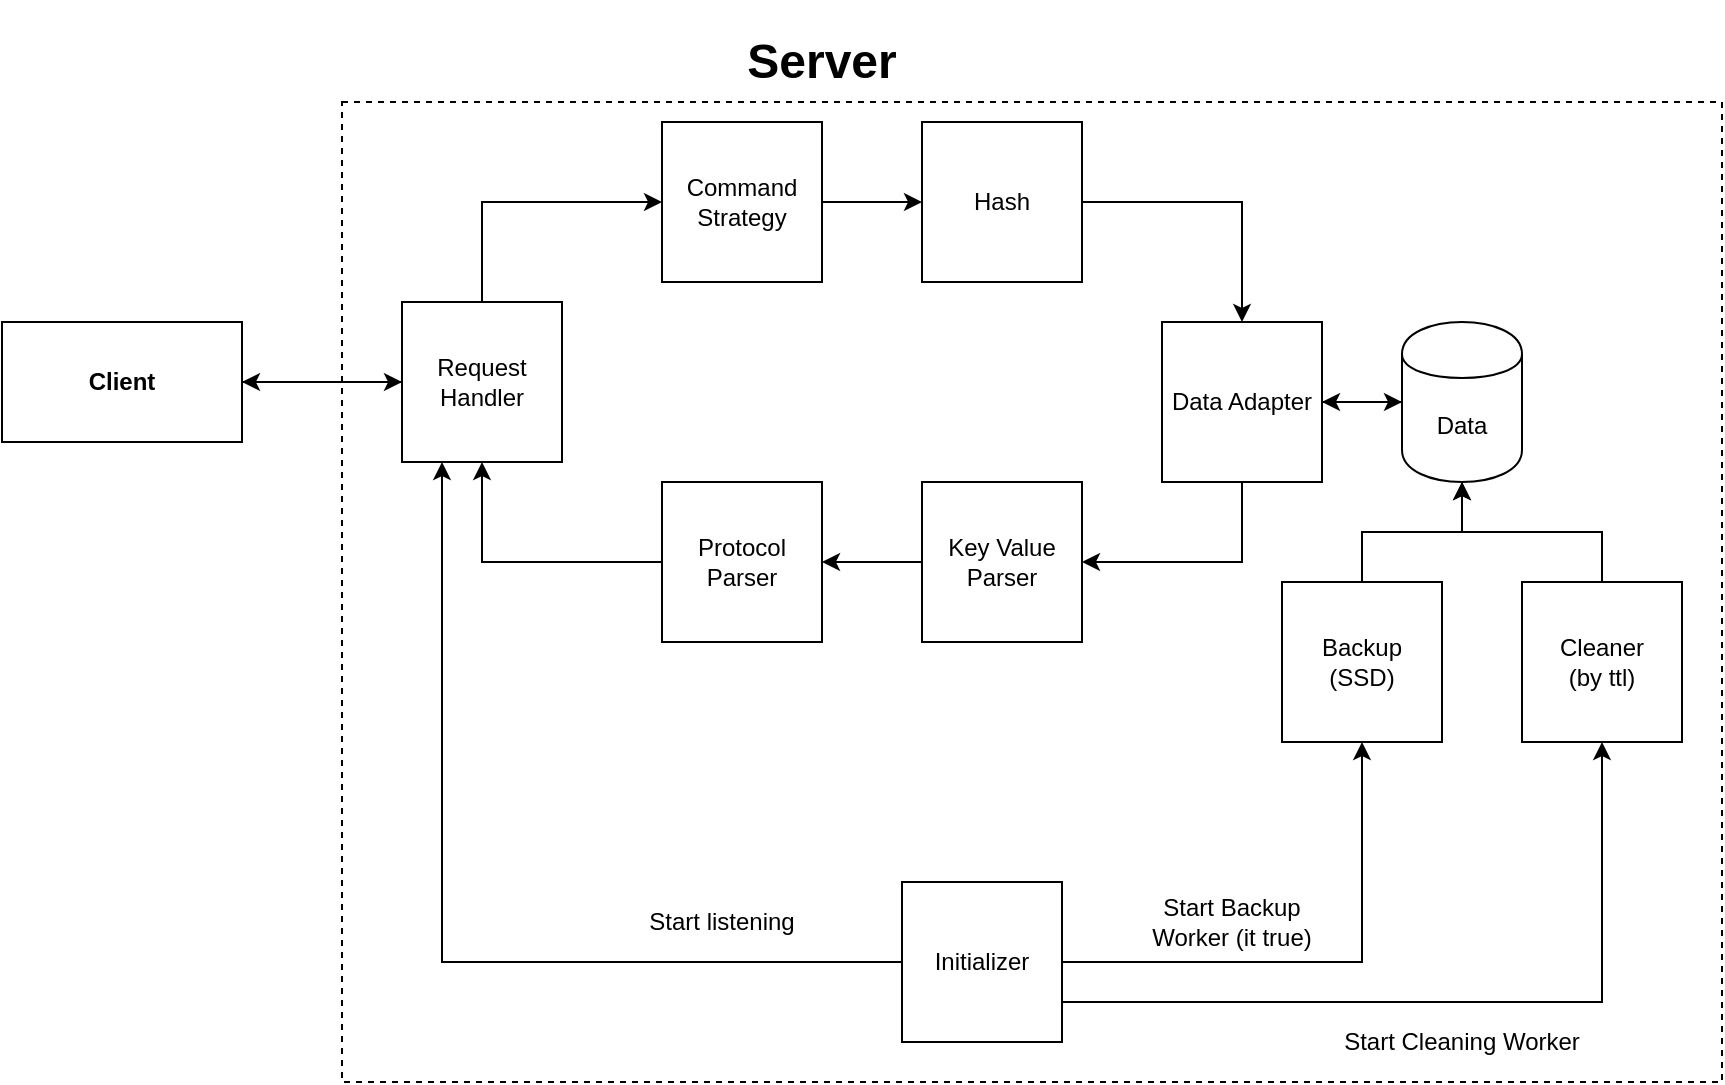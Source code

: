 <mxfile version="13.0.9" type="device"><diagram id="D_oCfM1YRTrh5EWOlh-G" name="Page-1"><mxGraphModel dx="1038" dy="580" grid="1" gridSize="10" guides="1" tooltips="1" connect="1" arrows="1" fold="1" page="1" pageScale="1" pageWidth="850" pageHeight="1100" math="0" shadow="0"><root><mxCell id="0"/><mxCell id="1" parent="0"/><mxCell id="6N7eoi6Sq0LHu0GbbqA4-6" value="" style="rounded=0;whiteSpace=wrap;html=1;dashed=1;fillColor=none;align=center;" vertex="1" parent="1"><mxGeometry x="210" y="70" width="690" height="490" as="geometry"/></mxCell><mxCell id="6N7eoi6Sq0LHu0GbbqA4-16" style="edgeStyle=orthogonalEdgeStyle;rounded=0;orthogonalLoop=1;jettySize=auto;html=1;" edge="1" parent="1" source="6N7eoi6Sq0LHu0GbbqA4-3" target="6N7eoi6Sq0LHu0GbbqA4-13"><mxGeometry relative="1" as="geometry"/></mxCell><mxCell id="6N7eoi6Sq0LHu0GbbqA4-3" value="&lt;b&gt;Client&lt;/b&gt;" style="rounded=0;whiteSpace=wrap;html=1;" vertex="1" parent="1"><mxGeometry x="40" y="180" width="120" height="60" as="geometry"/></mxCell><mxCell id="6N7eoi6Sq0LHu0GbbqA4-7" value="&lt;h1&gt;Server&lt;/h1&gt;" style="text;html=1;strokeColor=none;fillColor=none;align=center;verticalAlign=middle;whiteSpace=wrap;rounded=0;dashed=1;" vertex="1" parent="1"><mxGeometry x="430" y="40" width="40" height="20" as="geometry"/></mxCell><mxCell id="6N7eoi6Sq0LHu0GbbqA4-22" style="edgeStyle=orthogonalEdgeStyle;rounded=0;orthogonalLoop=1;jettySize=auto;html=1;entryX=0;entryY=0.5;entryDx=0;entryDy=0;" edge="1" parent="1" source="6N7eoi6Sq0LHu0GbbqA4-12" target="6N7eoi6Sq0LHu0GbbqA4-15"><mxGeometry relative="1" as="geometry"/></mxCell><mxCell id="6N7eoi6Sq0LHu0GbbqA4-12" value="Command Strategy" style="whiteSpace=wrap;html=1;aspect=fixed;fillColor=#ffffff;" vertex="1" parent="1"><mxGeometry x="370" y="80" width="80" height="80" as="geometry"/></mxCell><mxCell id="6N7eoi6Sq0LHu0GbbqA4-17" style="edgeStyle=orthogonalEdgeStyle;rounded=0;orthogonalLoop=1;jettySize=auto;html=1;" edge="1" parent="1" source="6N7eoi6Sq0LHu0GbbqA4-13" target="6N7eoi6Sq0LHu0GbbqA4-3"><mxGeometry relative="1" as="geometry"/></mxCell><mxCell id="6N7eoi6Sq0LHu0GbbqA4-19" style="edgeStyle=orthogonalEdgeStyle;rounded=0;orthogonalLoop=1;jettySize=auto;html=1;entryX=0;entryY=0.5;entryDx=0;entryDy=0;" edge="1" parent="1" source="6N7eoi6Sq0LHu0GbbqA4-13" target="6N7eoi6Sq0LHu0GbbqA4-12"><mxGeometry relative="1" as="geometry"><Array as="points"><mxPoint x="280" y="120"/><mxPoint x="370" y="120"/></Array></mxGeometry></mxCell><mxCell id="6N7eoi6Sq0LHu0GbbqA4-13" value="&lt;span&gt;Request Handler&lt;/span&gt;" style="whiteSpace=wrap;html=1;aspect=fixed;fillColor=#ffffff;" vertex="1" parent="1"><mxGeometry x="240" y="170" width="80" height="80" as="geometry"/></mxCell><mxCell id="6N7eoi6Sq0LHu0GbbqA4-24" style="edgeStyle=orthogonalEdgeStyle;rounded=0;orthogonalLoop=1;jettySize=auto;html=1;entryX=1;entryY=0.5;entryDx=0;entryDy=0;exitX=0.5;exitY=1;exitDx=0;exitDy=0;" edge="1" parent="1" source="6N7eoi6Sq0LHu0GbbqA4-14" target="6N7eoi6Sq0LHu0GbbqA4-23"><mxGeometry relative="1" as="geometry"/></mxCell><mxCell id="6N7eoi6Sq0LHu0GbbqA4-27" style="edgeStyle=orthogonalEdgeStyle;rounded=0;orthogonalLoop=1;jettySize=auto;html=1;entryX=0;entryY=0.5;entryDx=0;entryDy=0;" edge="1" parent="1" source="6N7eoi6Sq0LHu0GbbqA4-14" target="6N7eoi6Sq0LHu0GbbqA4-18"><mxGeometry relative="1" as="geometry"/></mxCell><mxCell id="6N7eoi6Sq0LHu0GbbqA4-14" value="&lt;span&gt;Data Adapter&lt;/span&gt;" style="whiteSpace=wrap;html=1;aspect=fixed;fillColor=#ffffff;" vertex="1" parent="1"><mxGeometry x="620" y="180" width="80" height="80" as="geometry"/></mxCell><mxCell id="6N7eoi6Sq0LHu0GbbqA4-26" style="edgeStyle=orthogonalEdgeStyle;rounded=0;orthogonalLoop=1;jettySize=auto;html=1;entryX=0.5;entryY=0;entryDx=0;entryDy=0;" edge="1" parent="1" source="6N7eoi6Sq0LHu0GbbqA4-15" target="6N7eoi6Sq0LHu0GbbqA4-14"><mxGeometry relative="1" as="geometry"/></mxCell><mxCell id="6N7eoi6Sq0LHu0GbbqA4-15" value="&lt;span&gt;Hash&lt;/span&gt;" style="whiteSpace=wrap;html=1;aspect=fixed;fillColor=#ffffff;" vertex="1" parent="1"><mxGeometry x="500" y="80" width="80" height="80" as="geometry"/></mxCell><mxCell id="6N7eoi6Sq0LHu0GbbqA4-28" style="edgeStyle=orthogonalEdgeStyle;rounded=0;orthogonalLoop=1;jettySize=auto;html=1;" edge="1" parent="1" source="6N7eoi6Sq0LHu0GbbqA4-18"><mxGeometry relative="1" as="geometry"><mxPoint x="700" y="220" as="targetPoint"/></mxGeometry></mxCell><mxCell id="6N7eoi6Sq0LHu0GbbqA4-18" value="Data" style="shape=cylinder;whiteSpace=wrap;html=1;boundedLbl=1;backgroundOutline=1;fillColor=#ffffff;" vertex="1" parent="1"><mxGeometry x="740" y="180" width="60" height="80" as="geometry"/></mxCell><mxCell id="6N7eoi6Sq0LHu0GbbqA4-21" style="edgeStyle=orthogonalEdgeStyle;rounded=0;orthogonalLoop=1;jettySize=auto;html=1;" edge="1" parent="1" source="6N7eoi6Sq0LHu0GbbqA4-20" target="6N7eoi6Sq0LHu0GbbqA4-13"><mxGeometry relative="1" as="geometry"/></mxCell><mxCell id="6N7eoi6Sq0LHu0GbbqA4-20" value="Protocol Parser" style="whiteSpace=wrap;html=1;aspect=fixed;fillColor=#ffffff;" vertex="1" parent="1"><mxGeometry x="370" y="260" width="80" height="80" as="geometry"/></mxCell><mxCell id="6N7eoi6Sq0LHu0GbbqA4-25" style="edgeStyle=orthogonalEdgeStyle;rounded=0;orthogonalLoop=1;jettySize=auto;html=1;entryX=1;entryY=0.5;entryDx=0;entryDy=0;" edge="1" parent="1" source="6N7eoi6Sq0LHu0GbbqA4-23" target="6N7eoi6Sq0LHu0GbbqA4-20"><mxGeometry relative="1" as="geometry"/></mxCell><mxCell id="6N7eoi6Sq0LHu0GbbqA4-23" value="Key Value Parser" style="whiteSpace=wrap;html=1;aspect=fixed;fillColor=#ffffff;" vertex="1" parent="1"><mxGeometry x="500" y="260" width="80" height="80" as="geometry"/></mxCell><mxCell id="6N7eoi6Sq0LHu0GbbqA4-34" style="edgeStyle=orthogonalEdgeStyle;rounded=0;orthogonalLoop=1;jettySize=auto;html=1;" edge="1" parent="1" source="6N7eoi6Sq0LHu0GbbqA4-29" target="6N7eoi6Sq0LHu0GbbqA4-13"><mxGeometry relative="1" as="geometry"><Array as="points"><mxPoint x="260" y="500"/></Array></mxGeometry></mxCell><mxCell id="6N7eoi6Sq0LHu0GbbqA4-35" style="edgeStyle=orthogonalEdgeStyle;rounded=0;orthogonalLoop=1;jettySize=auto;html=1;exitX=1;exitY=0.5;exitDx=0;exitDy=0;" edge="1" parent="1" source="6N7eoi6Sq0LHu0GbbqA4-29" target="6N7eoi6Sq0LHu0GbbqA4-32"><mxGeometry relative="1" as="geometry"/></mxCell><mxCell id="6N7eoi6Sq0LHu0GbbqA4-36" style="edgeStyle=orthogonalEdgeStyle;rounded=0;orthogonalLoop=1;jettySize=auto;html=1;exitX=1;exitY=0.75;exitDx=0;exitDy=0;entryX=0.5;entryY=1;entryDx=0;entryDy=0;" edge="1" parent="1" source="6N7eoi6Sq0LHu0GbbqA4-29" target="6N7eoi6Sq0LHu0GbbqA4-30"><mxGeometry relative="1" as="geometry"/></mxCell><mxCell id="6N7eoi6Sq0LHu0GbbqA4-29" value="Initializer" style="whiteSpace=wrap;html=1;aspect=fixed;fillColor=#ffffff;" vertex="1" parent="1"><mxGeometry x="490" y="460" width="80" height="80" as="geometry"/></mxCell><mxCell id="6N7eoi6Sq0LHu0GbbqA4-31" style="edgeStyle=orthogonalEdgeStyle;rounded=0;orthogonalLoop=1;jettySize=auto;html=1;" edge="1" parent="1" source="6N7eoi6Sq0LHu0GbbqA4-30" target="6N7eoi6Sq0LHu0GbbqA4-18"><mxGeometry relative="1" as="geometry"/></mxCell><mxCell id="6N7eoi6Sq0LHu0GbbqA4-30" value="Cleaner&lt;br&gt;(by ttl)" style="whiteSpace=wrap;html=1;aspect=fixed;fillColor=#ffffff;" vertex="1" parent="1"><mxGeometry x="800" y="310" width="80" height="80" as="geometry"/></mxCell><mxCell id="6N7eoi6Sq0LHu0GbbqA4-33" style="edgeStyle=orthogonalEdgeStyle;rounded=0;orthogonalLoop=1;jettySize=auto;html=1;entryX=0.5;entryY=1;entryDx=0;entryDy=0;" edge="1" parent="1" source="6N7eoi6Sq0LHu0GbbqA4-32" target="6N7eoi6Sq0LHu0GbbqA4-18"><mxGeometry relative="1" as="geometry"/></mxCell><mxCell id="6N7eoi6Sq0LHu0GbbqA4-32" value="Backup&lt;br&gt;(SSD)" style="whiteSpace=wrap;html=1;aspect=fixed;fillColor=#ffffff;" vertex="1" parent="1"><mxGeometry x="680" y="310" width="80" height="80" as="geometry"/></mxCell><mxCell id="6N7eoi6Sq0LHu0GbbqA4-39" value="Start Cleaning Worker" style="text;html=1;strokeColor=none;fillColor=none;align=center;verticalAlign=middle;whiteSpace=wrap;rounded=0;" vertex="1" parent="1"><mxGeometry x="710" y="530" width="120" height="20" as="geometry"/></mxCell><mxCell id="6N7eoi6Sq0LHu0GbbqA4-40" value="Start Backup Worker (it true)" style="text;html=1;strokeColor=none;fillColor=none;align=center;verticalAlign=middle;whiteSpace=wrap;rounded=0;" vertex="1" parent="1"><mxGeometry x="600" y="470" width="110" height="20" as="geometry"/></mxCell><mxCell id="6N7eoi6Sq0LHu0GbbqA4-41" value="Start listening" style="text;html=1;strokeColor=none;fillColor=none;align=center;verticalAlign=middle;whiteSpace=wrap;rounded=0;" vertex="1" parent="1"><mxGeometry x="340" y="470" width="120" height="20" as="geometry"/></mxCell></root></mxGraphModel></diagram></mxfile>